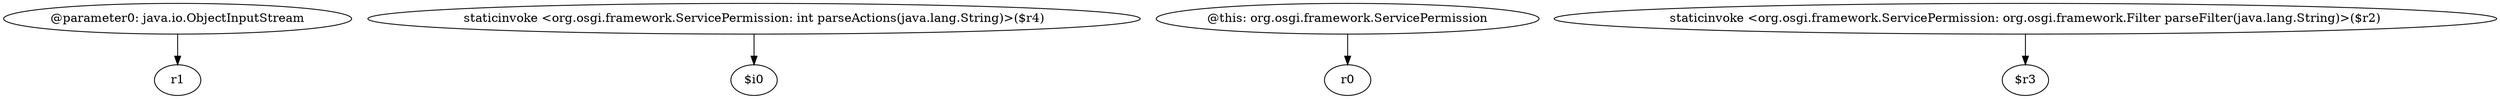 digraph g {
0[label="@parameter0: java.io.ObjectInputStream"]
1[label="r1"]
0->1[label=""]
2[label="staticinvoke <org.osgi.framework.ServicePermission: int parseActions(java.lang.String)>($r4)"]
3[label="$i0"]
2->3[label=""]
4[label="@this: org.osgi.framework.ServicePermission"]
5[label="r0"]
4->5[label=""]
6[label="staticinvoke <org.osgi.framework.ServicePermission: org.osgi.framework.Filter parseFilter(java.lang.String)>($r2)"]
7[label="$r3"]
6->7[label=""]
}
